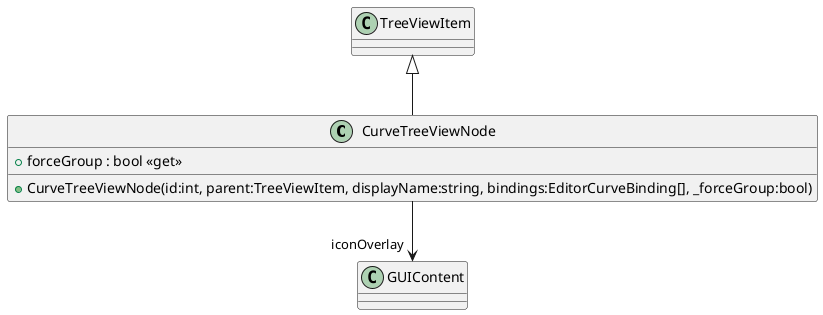 @startuml
class CurveTreeViewNode {
    + forceGroup : bool <<get>>
    + CurveTreeViewNode(id:int, parent:TreeViewItem, displayName:string, bindings:EditorCurveBinding[], _forceGroup:bool)
}
TreeViewItem <|-- CurveTreeViewNode
CurveTreeViewNode --> "iconOverlay" GUIContent
@enduml
